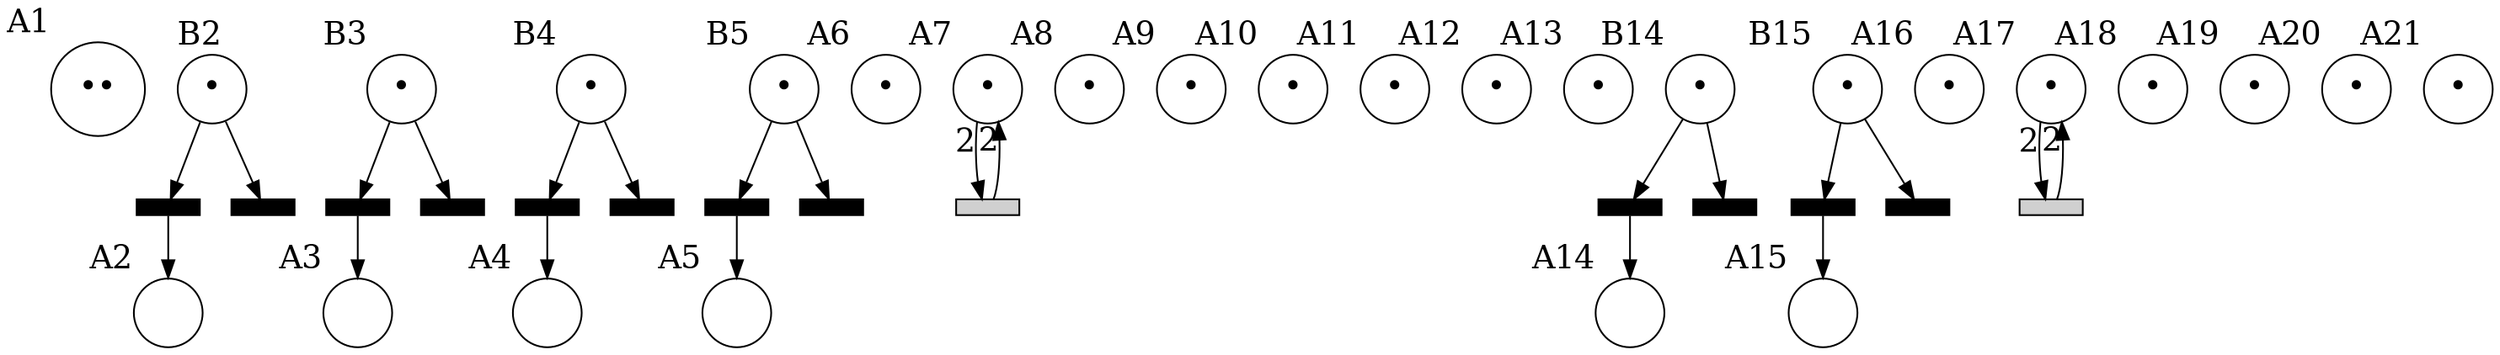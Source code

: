 digraph G {

	node[fontsize=18];
	edge[fontsize=18];
	A1 [shape=circle,xlabel="A1",label="••",pos="0.000000,0.000000!"];
	A2 [shape=circle,xlabel="A2",label=" ",pos="-0.974279,0.487139!"];
	B2 [shape=circle,xlabel="B2",label="•"];
	A3 [shape=circle,xlabel="A3",label=" ",pos="-1.948557,0.974279!"];
	B3 [shape=circle,xlabel="B3",label="•"];
	A4 [shape=circle,xlabel="A4",label=" ",pos="-1.948557,1.948557!"];
	B4 [shape=circle,xlabel="B4",label="•"];
	A5 [shape=circle,xlabel="A5",label=" ",pos="-0.974279,2.435696!"];
	B5 [shape=circle,xlabel="B5",label="•"];
	A6 [shape=circle,xlabel="A6",label="•",pos="0.000000,2.922836!"];
	A7 [shape=circle,xlabel="A7",label="•",pos="0.974279,2.435696!"];
	A8 [shape=circle,xlabel="A8",label="•",pos="1.948557,1.948557!"];
	A9 [shape=circle,xlabel="A9",label="•",pos="2.922836,1.461418!"];
	A10 [shape=circle,xlabel="A10",label="•",pos="2.922836,0.487139!"];
	A11 [shape=circle,xlabel="A11",label="•",pos="2.922836,-0.487139!"];
	A12 [shape=circle,xlabel="A12",label="•",pos="1.948557,-0.974279!"];
	A13 [shape=circle,xlabel="A13",label="•",pos="0.974279,-0.487139!"];
	A14 [shape=circle,xlabel="A14",label=" ",pos="1.948557,-1.948557!"];
	B14 [shape=circle,xlabel="B14",label="•"];
	A15 [shape=circle,xlabel="A15",label=" ",pos="0.974279,-2.435696!"];
	B15 [shape=circle,xlabel="B15",label="•"];
	A16 [shape=circle,xlabel="A16",label="•",pos="0.000000,-2.922836!"];
	A17 [shape=circle,xlabel="A17",label="•",pos="-0.974279,-2.435696!"];
	A18 [shape=circle,xlabel="A18",label="•",pos="-1.948557,-1.948557!"];
	A19 [shape=circle,xlabel="A19",label="•",pos="-2.922836,-1.461418!"];
	A20 [shape=circle,xlabel="A20",label="•",pos="-2.922836,-0.487139!"];
	A21 [shape=circle,xlabel="A21",label="•",pos="-2.922836,0.487139!"];
	tb2 [shape=rect,fixedsize=true,height=0.12,width=0.5,style=filled,fillcolor=black,xlabel="",label=""];
	tAb2 [shape=rect,fixedsize=true,height=0.12,width=0.5,style=filled,fillcolor=black,xlabel="",label=""];
	tb3 [shape=rect,fixedsize=true,height=0.12,width=0.5,style=filled,fillcolor=black,xlabel="",label=""];
	tAb3 [shape=rect,fixedsize=true,height=0.12,width=0.5,style=filled,fillcolor=black,xlabel="",label=""];
	tb4 [shape=rect,fixedsize=true,height=0.12,width=0.5,style=filled,fillcolor=black,xlabel="",label=""];
	tAb4 [shape=rect,fixedsize=true,height=0.12,width=0.5,style=filled,fillcolor=black,xlabel="",label=""];
	tb5 [shape=rect,fixedsize=true,height=0.12,width=0.5,style=filled,fillcolor=black,xlabel="",label=""];
	tAb5 [shape=rect,fixedsize=true,height=0.12,width=0.5,style=filled,fillcolor=black,xlabel="",label=""];
	tb14 [shape=rect,fixedsize=true,height=0.12,width=0.5,style=filled,fillcolor=black,xlabel="",label=""];
	tAb14 [shape=rect,fixedsize=true,height=0.12,width=0.5,style=filled,fillcolor=black,xlabel="",label=""];
	tb15 [shape=rect,fixedsize=true,height=0.12,width=0.5,style=filled,fillcolor=black,xlabel="",label=""];
	tAb15 [shape=rect,fixedsize=true,height=0.12,width=0.5,style=filled,fillcolor=black,xlabel="",label=""];
	tloop7 [shape=rect,fixedsize=true,height=0.12,width=0.5,style=filled,fillcolor="#D0D0D0",xlabel="",label=""];
	tloop17 [shape=rect,fixedsize=true,height=0.12,width=0.5,style=filled,fillcolor="#D0D0D0",xlabel="",label=""];
	B2 -> tb2;
	B2 -> tAb2;
	B3 -> tb3;
	B3 -> tAb3;
	B4 -> tb4;
	B4 -> tAb4;
	B5 -> tb5;
	B5 -> tAb5;
	B14 -> tb14;
	B14 -> tAb14;
	B15 -> tb15;
	B15 -> tAb15;
	A7 -> tloop7 [xlabel="2"];
	A17 -> tloop17 [xlabel="2"];
	tb2 -> A2;
	tb3 -> A3;
	tb4 -> A4;
	tb5 -> A5;
	tb14 -> A14;
	tb15 -> A15;
	tloop7 -> A7 [xlabel="2"];
	tloop17 -> A17 [xlabel="2"];
}
